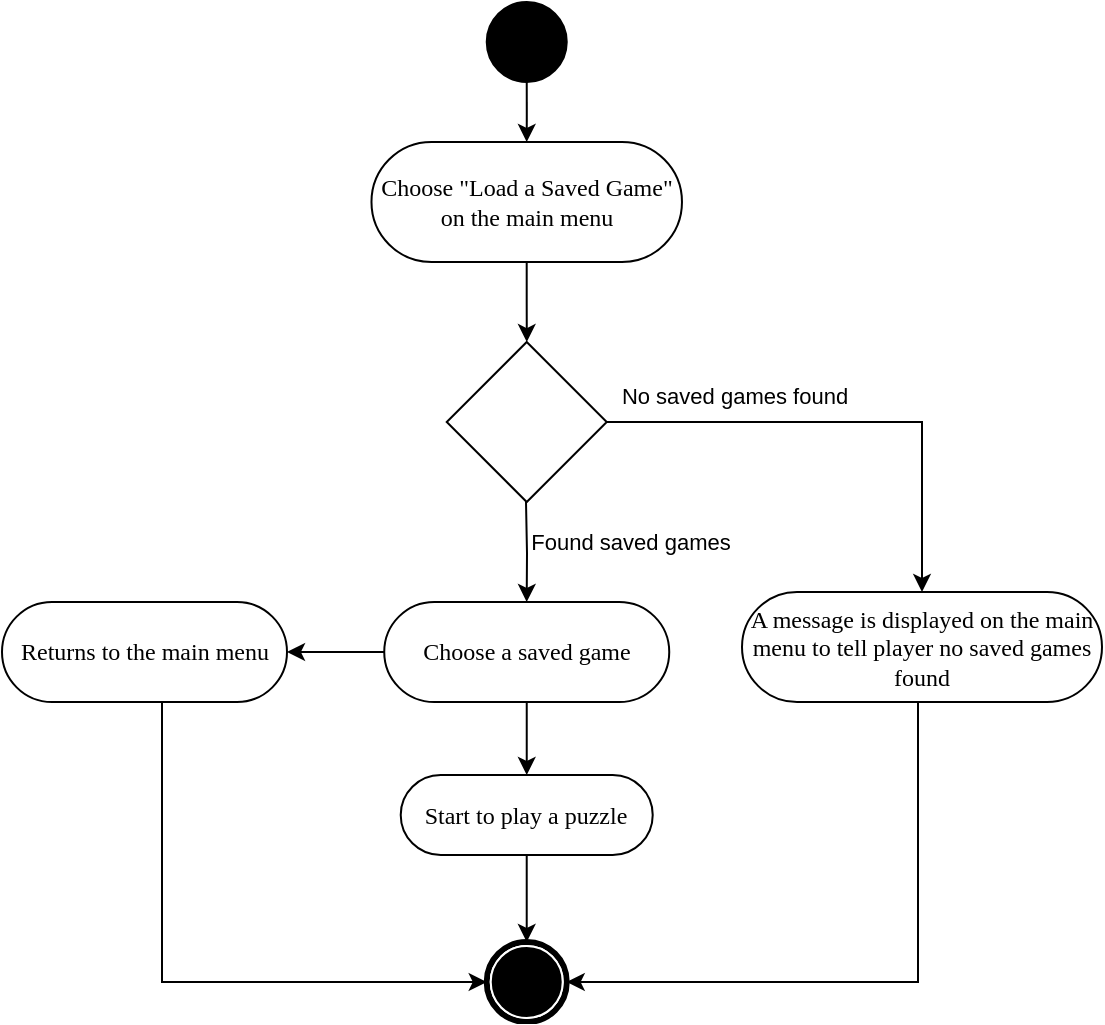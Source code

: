 <mxfile version="23.1.2" type="github">
  <diagram name="第 1 页" id="BOSOMp4tyjQYpUhhlBDr">
    <mxGraphModel dx="2074" dy="3618" grid="1" gridSize="10" guides="1" tooltips="1" connect="1" arrows="1" fold="1" page="1" pageScale="1" pageWidth="291" pageHeight="413" math="0" shadow="0">
      <root>
        <mxCell id="0" />
        <mxCell id="1" parent="0" />
        <mxCell id="I8EXXcZNdd-gMAKYdpeh-1" value="" style="edgeStyle=orthogonalEdgeStyle;rounded=0;orthogonalLoop=1;jettySize=auto;html=1;" parent="1" source="I8EXXcZNdd-gMAKYdpeh-2" target="I8EXXcZNdd-gMAKYdpeh-6" edge="1">
          <mxGeometry relative="1" as="geometry">
            <Array as="points">
              <mxPoint x="290" y="-2050" />
              <mxPoint x="290" y="-2050" />
            </Array>
          </mxGeometry>
        </mxCell>
        <mxCell id="VzpoN5xtcRn-d2TkTH8v-3" value="" style="edgeStyle=orthogonalEdgeStyle;rounded=0;orthogonalLoop=1;jettySize=auto;html=1;" parent="1" source="I8EXXcZNdd-gMAKYdpeh-2" target="VzpoN5xtcRn-d2TkTH8v-2" edge="1">
          <mxGeometry relative="1" as="geometry" />
        </mxCell>
        <mxCell id="I8EXXcZNdd-gMAKYdpeh-2" value="Choose a saved game" style="rounded=1;whiteSpace=wrap;html=1;shadow=0;comic=0;labelBackgroundColor=none;strokeWidth=1;fontFamily=Verdana;fontSize=12;align=center;arcSize=50;" parent="1" vertex="1">
          <mxGeometry x="231.12" y="-2150" width="142.5" height="50" as="geometry" />
        </mxCell>
        <mxCell id="I8EXXcZNdd-gMAKYdpeh-3" value="" style="edgeStyle=orthogonalEdgeStyle;rounded=0;orthogonalLoop=1;jettySize=auto;html=1;entryX=0.5;entryY=0;entryDx=0;entryDy=0;" parent="1" source="I8EXXcZNdd-gMAKYdpeh-4" target="I8EXXcZNdd-gMAKYdpeh-9" edge="1">
          <mxGeometry relative="1" as="geometry">
            <mxPoint x="282.25" y="-2240" as="targetPoint" />
          </mxGeometry>
        </mxCell>
        <mxCell id="I8EXXcZNdd-gMAKYdpeh-4" value="" style="ellipse;whiteSpace=wrap;html=1;rounded=0;shadow=0;comic=0;labelBackgroundColor=none;strokeWidth=1;fillColor=#000000;fontFamily=Verdana;fontSize=12;align=center;" parent="1" vertex="1">
          <mxGeometry x="282.37" y="-2450" width="40" height="40" as="geometry" />
        </mxCell>
        <mxCell id="I8EXXcZNdd-gMAKYdpeh-5" value="" style="edgeStyle=orthogonalEdgeStyle;rounded=0;orthogonalLoop=1;jettySize=auto;html=1;" parent="1" source="I8EXXcZNdd-gMAKYdpeh-6" target="I8EXXcZNdd-gMAKYdpeh-7" edge="1">
          <mxGeometry relative="1" as="geometry" />
        </mxCell>
        <mxCell id="I8EXXcZNdd-gMAKYdpeh-6" value="Start to play a puzzle" style="rounded=1;whiteSpace=wrap;html=1;shadow=0;comic=0;labelBackgroundColor=none;strokeWidth=1;fontFamily=Verdana;fontSize=12;align=center;arcSize=50;" parent="1" vertex="1">
          <mxGeometry x="239.36" y="-2063.5" width="126" height="40" as="geometry" />
        </mxCell>
        <mxCell id="I8EXXcZNdd-gMAKYdpeh-7" value="" style="shape=mxgraph.bpmn.shape;html=1;verticalLabelPosition=bottom;labelBackgroundColor=#ffffff;verticalAlign=top;perimeter=ellipsePerimeter;outline=end;symbol=terminate;rounded=0;shadow=0;comic=0;strokeWidth=1;fontFamily=Verdana;fontSize=12;align=center;" parent="1" vertex="1">
          <mxGeometry x="282.36" y="-1980" width="40" height="40" as="geometry" />
        </mxCell>
        <mxCell id="I8EXXcZNdd-gMAKYdpeh-11" value="" style="edgeStyle=orthogonalEdgeStyle;rounded=0;orthogonalLoop=1;jettySize=auto;html=1;" parent="1" source="I8EXXcZNdd-gMAKYdpeh-9" target="I8EXXcZNdd-gMAKYdpeh-10" edge="1">
          <mxGeometry relative="1" as="geometry" />
        </mxCell>
        <mxCell id="I8EXXcZNdd-gMAKYdpeh-9" value="Choose &quot;Load a Saved Game&quot; on the main menu" style="rounded=1;whiteSpace=wrap;html=1;shadow=0;comic=0;labelBackgroundColor=none;strokeWidth=1;fontFamily=Verdana;fontSize=12;align=center;arcSize=50;" parent="1" vertex="1">
          <mxGeometry x="224.74" y="-2380" width="155.25" height="60" as="geometry" />
        </mxCell>
        <mxCell id="I8EXXcZNdd-gMAKYdpeh-12" value="" style="edgeStyle=orthogonalEdgeStyle;rounded=0;orthogonalLoop=1;jettySize=auto;html=1;" parent="1" target="I8EXXcZNdd-gMAKYdpeh-2" edge="1">
          <mxGeometry relative="1" as="geometry">
            <mxPoint x="302" y="-2200" as="sourcePoint" />
          </mxGeometry>
        </mxCell>
        <mxCell id="I8EXXcZNdd-gMAKYdpeh-16" value="Found saved games" style="edgeLabel;html=1;align=center;verticalAlign=middle;resizable=0;points=[];" parent="I8EXXcZNdd-gMAKYdpeh-12" vertex="1" connectable="0">
          <mxGeometry x="-0.84" relative="1" as="geometry">
            <mxPoint x="52" y="16" as="offset" />
          </mxGeometry>
        </mxCell>
        <mxCell id="I8EXXcZNdd-gMAKYdpeh-18" value="" style="edgeStyle=orthogonalEdgeStyle;rounded=0;orthogonalLoop=1;jettySize=auto;html=1;" parent="1" source="I8EXXcZNdd-gMAKYdpeh-10" target="I8EXXcZNdd-gMAKYdpeh-17" edge="1">
          <mxGeometry relative="1" as="geometry" />
        </mxCell>
        <mxCell id="I8EXXcZNdd-gMAKYdpeh-10" value="" style="rhombus;whiteSpace=wrap;html=1;" parent="1" vertex="1">
          <mxGeometry x="262.37" y="-2280" width="80" height="80" as="geometry" />
        </mxCell>
        <mxCell id="I8EXXcZNdd-gMAKYdpeh-20" value="" style="edgeStyle=orthogonalEdgeStyle;rounded=0;orthogonalLoop=1;jettySize=auto;html=1;entryX=1;entryY=0.5;entryDx=0;entryDy=0;" parent="1" source="I8EXXcZNdd-gMAKYdpeh-17" target="I8EXXcZNdd-gMAKYdpeh-7" edge="1">
          <mxGeometry relative="1" as="geometry">
            <mxPoint x="497.625" y="-1933.5" as="targetPoint" />
            <Array as="points">
              <mxPoint x="498" y="-1960" />
            </Array>
          </mxGeometry>
        </mxCell>
        <mxCell id="I8EXXcZNdd-gMAKYdpeh-17" value="A message is displayed on the main menu to tell player no saved games found" style="rounded=1;whiteSpace=wrap;html=1;shadow=0;comic=0;labelBackgroundColor=none;strokeWidth=1;fontFamily=Verdana;fontSize=12;align=center;arcSize=50;" parent="1" vertex="1">
          <mxGeometry x="410" y="-2155" width="180" height="55" as="geometry" />
        </mxCell>
        <mxCell id="DpQszgppPGQiaWL5IwVl-1" value="No saved games found" style="edgeLabel;html=1;align=center;verticalAlign=middle;resizable=0;points=[];" parent="1" vertex="1" connectable="0">
          <mxGeometry x="409.998" y="-2240.001" as="geometry">
            <mxPoint x="-4" y="-13" as="offset" />
          </mxGeometry>
        </mxCell>
        <mxCell id="VzpoN5xtcRn-d2TkTH8v-5" value="" style="edgeStyle=orthogonalEdgeStyle;rounded=0;orthogonalLoop=1;jettySize=auto;html=1;entryX=0;entryY=0.5;entryDx=0;entryDy=0;" parent="1" source="VzpoN5xtcRn-d2TkTH8v-2" target="I8EXXcZNdd-gMAKYdpeh-7" edge="1">
          <mxGeometry relative="1" as="geometry">
            <mxPoint x="79.87" y="-2035" as="targetPoint" />
            <Array as="points">
              <mxPoint x="120" y="-1960" />
            </Array>
          </mxGeometry>
        </mxCell>
        <mxCell id="VzpoN5xtcRn-d2TkTH8v-2" value="Returns to the main menu" style="rounded=1;whiteSpace=wrap;html=1;shadow=0;comic=0;labelBackgroundColor=none;strokeWidth=1;fontFamily=Verdana;fontSize=12;align=center;arcSize=50;" parent="1" vertex="1">
          <mxGeometry x="40" y="-2150" width="142.5" height="50" as="geometry" />
        </mxCell>
      </root>
    </mxGraphModel>
  </diagram>
</mxfile>
